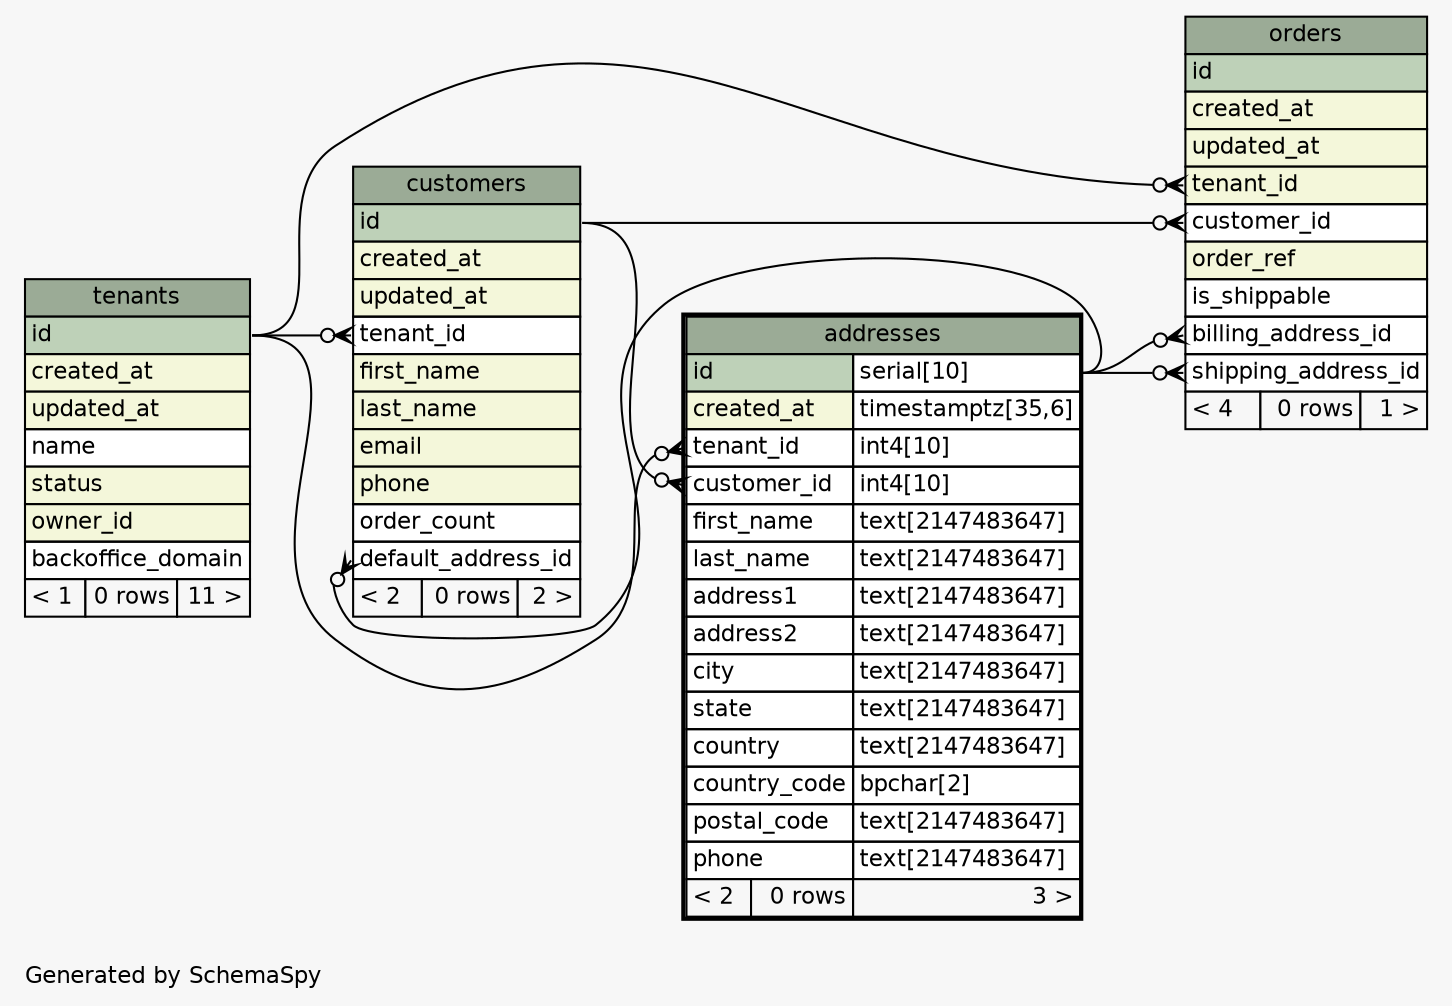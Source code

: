 // dot 2.38.0 on Mac OS X 10.11.3
// SchemaSpy rev 590
digraph "oneDegreeRelationshipsDiagram" {
  graph [
    rankdir="RL"
    bgcolor="#f7f7f7"
    label="\nGenerated by SchemaSpy"
    labeljust="l"
    nodesep="0.18"
    ranksep="0.46"
    fontname="Helvetica"
    fontsize="11"
  ];
  node [
    fontname="Helvetica"
    fontsize="11"
    shape="plaintext"
  ];
  edge [
    arrowsize="0.8"
  ];
  "addresses":"customer_id":w -> "customers":"id":e [arrowhead=none dir=back arrowtail=crowodot];
  "addresses":"tenant_id":w -> "tenants":"id":e [arrowhead=none dir=back arrowtail=crowodot];
  "customers":"default_address_id":w -> "addresses":"id.type":e [arrowhead=none dir=back arrowtail=crowodot];
  "customers":"tenant_id":w -> "tenants":"id":e [arrowhead=none dir=back arrowtail=crowodot];
  "orders":"billing_address_id":w -> "addresses":"id.type":e [arrowhead=none dir=back arrowtail=crowodot];
  "orders":"customer_id":w -> "customers":"id":e [arrowhead=none dir=back arrowtail=crowodot];
  "orders":"shipping_address_id":w -> "addresses":"id.type":e [arrowhead=none dir=back arrowtail=crowodot];
  "orders":"tenant_id":w -> "tenants":"id":e [arrowhead=none dir=back arrowtail=crowodot];
  "addresses" [
    label=<
    <TABLE BORDER="2" CELLBORDER="1" CELLSPACING="0" BGCOLOR="#ffffff">
      <TR><TD COLSPAN="3" BGCOLOR="#9bab96" ALIGN="CENTER">addresses</TD></TR>
      <TR><TD PORT="id" COLSPAN="2" BGCOLOR="#bed1b8" ALIGN="LEFT">id</TD><TD PORT="id.type" ALIGN="LEFT">serial[10]</TD></TR>
      <TR><TD PORT="created_at" COLSPAN="2" BGCOLOR="#f4f7da" ALIGN="LEFT">created_at</TD><TD PORT="created_at.type" ALIGN="LEFT">timestamptz[35,6]</TD></TR>
      <TR><TD PORT="tenant_id" COLSPAN="2" ALIGN="LEFT">tenant_id</TD><TD PORT="tenant_id.type" ALIGN="LEFT">int4[10]</TD></TR>
      <TR><TD PORT="customer_id" COLSPAN="2" ALIGN="LEFT">customer_id</TD><TD PORT="customer_id.type" ALIGN="LEFT">int4[10]</TD></TR>
      <TR><TD PORT="first_name" COLSPAN="2" ALIGN="LEFT">first_name</TD><TD PORT="first_name.type" ALIGN="LEFT">text[2147483647]</TD></TR>
      <TR><TD PORT="last_name" COLSPAN="2" ALIGN="LEFT">last_name</TD><TD PORT="last_name.type" ALIGN="LEFT">text[2147483647]</TD></TR>
      <TR><TD PORT="address1" COLSPAN="2" ALIGN="LEFT">address1</TD><TD PORT="address1.type" ALIGN="LEFT">text[2147483647]</TD></TR>
      <TR><TD PORT="address2" COLSPAN="2" ALIGN="LEFT">address2</TD><TD PORT="address2.type" ALIGN="LEFT">text[2147483647]</TD></TR>
      <TR><TD PORT="city" COLSPAN="2" ALIGN="LEFT">city</TD><TD PORT="city.type" ALIGN="LEFT">text[2147483647]</TD></TR>
      <TR><TD PORT="state" COLSPAN="2" ALIGN="LEFT">state</TD><TD PORT="state.type" ALIGN="LEFT">text[2147483647]</TD></TR>
      <TR><TD PORT="country" COLSPAN="2" ALIGN="LEFT">country</TD><TD PORT="country.type" ALIGN="LEFT">text[2147483647]</TD></TR>
      <TR><TD PORT="country_code" COLSPAN="2" ALIGN="LEFT">country_code</TD><TD PORT="country_code.type" ALIGN="LEFT">bpchar[2]</TD></TR>
      <TR><TD PORT="postal_code" COLSPAN="2" ALIGN="LEFT">postal_code</TD><TD PORT="postal_code.type" ALIGN="LEFT">text[2147483647]</TD></TR>
      <TR><TD PORT="phone" COLSPAN="2" ALIGN="LEFT">phone</TD><TD PORT="phone.type" ALIGN="LEFT">text[2147483647]</TD></TR>
      <TR><TD ALIGN="LEFT" BGCOLOR="#f7f7f7">&lt; 2</TD><TD ALIGN="RIGHT" BGCOLOR="#f7f7f7">0 rows</TD><TD ALIGN="RIGHT" BGCOLOR="#f7f7f7">3 &gt;</TD></TR>
    </TABLE>>
    URL="addresses.html"
    tooltip="addresses"
  ];
  "customers" [
    label=<
    <TABLE BORDER="0" CELLBORDER="1" CELLSPACING="0" BGCOLOR="#ffffff">
      <TR><TD COLSPAN="3" BGCOLOR="#9bab96" ALIGN="CENTER">customers</TD></TR>
      <TR><TD PORT="id" COLSPAN="3" BGCOLOR="#bed1b8" ALIGN="LEFT">id</TD></TR>
      <TR><TD PORT="created_at" COLSPAN="3" BGCOLOR="#f4f7da" ALIGN="LEFT">created_at</TD></TR>
      <TR><TD PORT="updated_at" COLSPAN="3" BGCOLOR="#f4f7da" ALIGN="LEFT">updated_at</TD></TR>
      <TR><TD PORT="tenant_id" COLSPAN="3" ALIGN="LEFT">tenant_id</TD></TR>
      <TR><TD PORT="first_name" COLSPAN="3" BGCOLOR="#f4f7da" ALIGN="LEFT">first_name</TD></TR>
      <TR><TD PORT="last_name" COLSPAN="3" BGCOLOR="#f4f7da" ALIGN="LEFT">last_name</TD></TR>
      <TR><TD PORT="email" COLSPAN="3" BGCOLOR="#f4f7da" ALIGN="LEFT">email</TD></TR>
      <TR><TD PORT="phone" COLSPAN="3" BGCOLOR="#f4f7da" ALIGN="LEFT">phone</TD></TR>
      <TR><TD PORT="order_count" COLSPAN="3" ALIGN="LEFT">order_count</TD></TR>
      <TR><TD PORT="default_address_id" COLSPAN="3" ALIGN="LEFT">default_address_id</TD></TR>
      <TR><TD ALIGN="LEFT" BGCOLOR="#f7f7f7">&lt; 2</TD><TD ALIGN="RIGHT" BGCOLOR="#f7f7f7">0 rows</TD><TD ALIGN="RIGHT" BGCOLOR="#f7f7f7">2 &gt;</TD></TR>
    </TABLE>>
    URL="customers.html"
    tooltip="customers"
  ];
  "orders" [
    label=<
    <TABLE BORDER="0" CELLBORDER="1" CELLSPACING="0" BGCOLOR="#ffffff">
      <TR><TD COLSPAN="3" BGCOLOR="#9bab96" ALIGN="CENTER">orders</TD></TR>
      <TR><TD PORT="id" COLSPAN="3" BGCOLOR="#bed1b8" ALIGN="LEFT">id</TD></TR>
      <TR><TD PORT="created_at" COLSPAN="3" BGCOLOR="#f4f7da" ALIGN="LEFT">created_at</TD></TR>
      <TR><TD PORT="updated_at" COLSPAN="3" BGCOLOR="#f4f7da" ALIGN="LEFT">updated_at</TD></TR>
      <TR><TD PORT="tenant_id" COLSPAN="3" BGCOLOR="#f4f7da" ALIGN="LEFT">tenant_id</TD></TR>
      <TR><TD PORT="customer_id" COLSPAN="3" ALIGN="LEFT">customer_id</TD></TR>
      <TR><TD PORT="order_ref" COLSPAN="3" BGCOLOR="#f4f7da" ALIGN="LEFT">order_ref</TD></TR>
      <TR><TD PORT="is_shippable" COLSPAN="3" ALIGN="LEFT">is_shippable</TD></TR>
      <TR><TD PORT="billing_address_id" COLSPAN="3" ALIGN="LEFT">billing_address_id</TD></TR>
      <TR><TD PORT="shipping_address_id" COLSPAN="3" ALIGN="LEFT">shipping_address_id</TD></TR>
      <TR><TD ALIGN="LEFT" BGCOLOR="#f7f7f7">&lt; 4</TD><TD ALIGN="RIGHT" BGCOLOR="#f7f7f7">0 rows</TD><TD ALIGN="RIGHT" BGCOLOR="#f7f7f7">1 &gt;</TD></TR>
    </TABLE>>
    URL="orders.html"
    tooltip="orders"
  ];
  "tenants" [
    label=<
    <TABLE BORDER="0" CELLBORDER="1" CELLSPACING="0" BGCOLOR="#ffffff">
      <TR><TD COLSPAN="3" BGCOLOR="#9bab96" ALIGN="CENTER">tenants</TD></TR>
      <TR><TD PORT="id" COLSPAN="3" BGCOLOR="#bed1b8" ALIGN="LEFT">id</TD></TR>
      <TR><TD PORT="created_at" COLSPAN="3" BGCOLOR="#f4f7da" ALIGN="LEFT">created_at</TD></TR>
      <TR><TD PORT="updated_at" COLSPAN="3" BGCOLOR="#f4f7da" ALIGN="LEFT">updated_at</TD></TR>
      <TR><TD PORT="name" COLSPAN="3" ALIGN="LEFT">name</TD></TR>
      <TR><TD PORT="status" COLSPAN="3" BGCOLOR="#f4f7da" ALIGN="LEFT">status</TD></TR>
      <TR><TD PORT="owner_id" COLSPAN="3" BGCOLOR="#f4f7da" ALIGN="LEFT">owner_id</TD></TR>
      <TR><TD PORT="backoffice_domain" COLSPAN="3" ALIGN="LEFT">backoffice_domain</TD></TR>
      <TR><TD ALIGN="LEFT" BGCOLOR="#f7f7f7">&lt; 1</TD><TD ALIGN="RIGHT" BGCOLOR="#f7f7f7">0 rows</TD><TD ALIGN="RIGHT" BGCOLOR="#f7f7f7">11 &gt;</TD></TR>
    </TABLE>>
    URL="tenants.html"
    tooltip="tenants"
  ];
}
